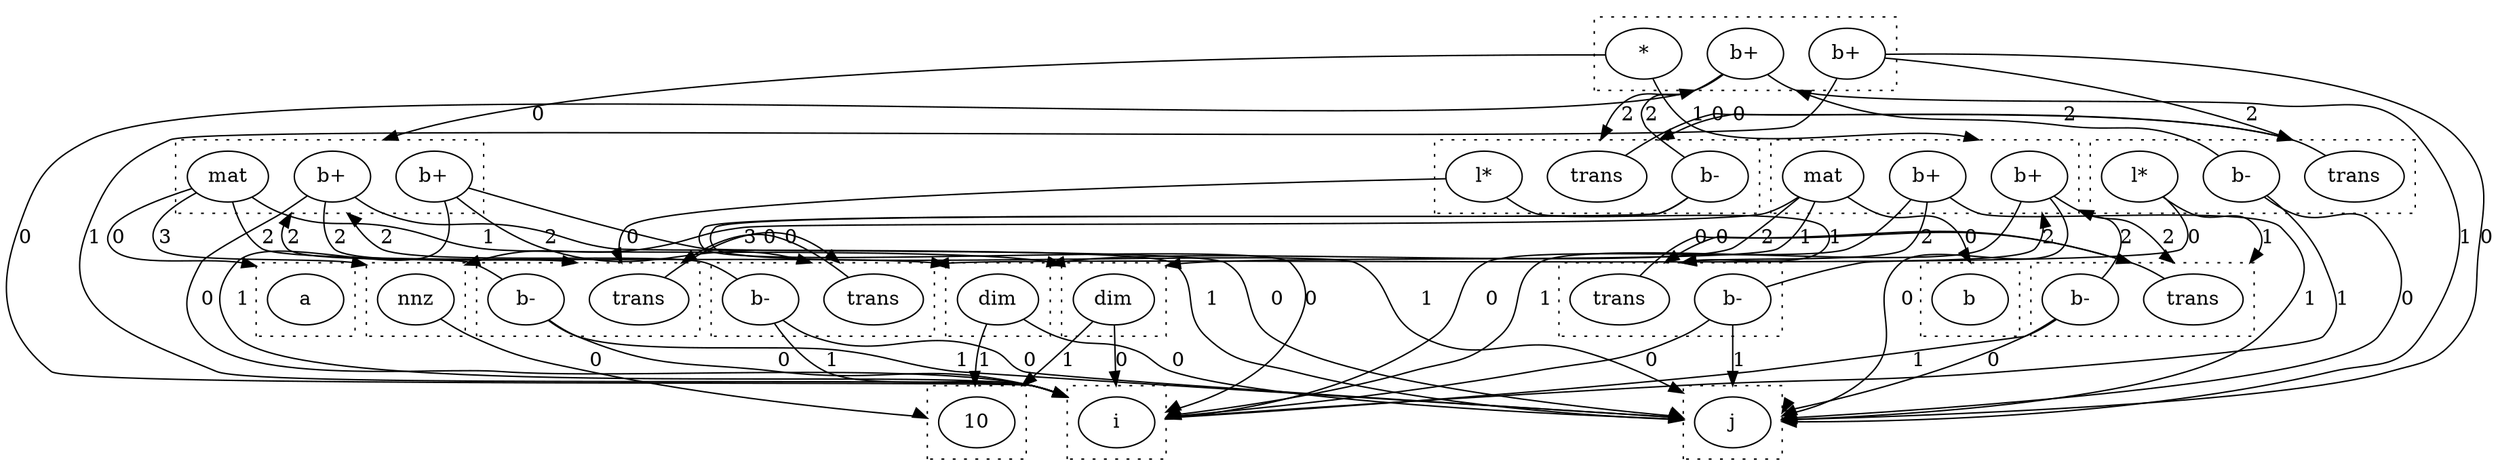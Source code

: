 digraph {
  compound=true
  subgraph cluster_0 {
    style=dotted
    0.0[label = "i"]
  }
  subgraph cluster_1 {
    style=dotted
    1.0[label = "j"]
  }
  subgraph cluster_2 {
    style=dotted
    2.0[label = "a"]
  }
  subgraph cluster_3 {
    style=dotted
    3.0[label = "10"]
  }
  subgraph cluster_4 {
    style=dotted
    4.0[label = "dim"]
  }
  subgraph cluster_5 {
    style=dotted
    5.0[label = "dim"]
  }
  subgraph cluster_6 {
    style=dotted
    6.0[label = "nnz"]
  }
  subgraph cluster_7 {
    style=dotted
    7.0[label = "b+"]
    7.1[label = "mat"]
    7.2[label = "b+"]
  }
  subgraph cluster_8 {
    style=dotted
    8.0[label = "b"]
  }
  subgraph cluster_9 {
    style=dotted
    9.0[label = "b+"]
    9.1[label = "mat"]
    9.2[label = "b+"]
  }
  subgraph cluster_10 {
    style=dotted
    10.0[label = "b+"]
    10.1[label = "*"]
    10.2[label = "b+"]
  }
  subgraph cluster_11 {
    style=dotted
    11.0[label = "trans"]
    11.1[label = "b-"]
    11.2[label = "l*"]
  }
  subgraph cluster_12 {
    style=dotted
    12.0[label = "trans"]
    12.1[label = "b-"]
  }
  subgraph cluster_14 {
    style=dotted
    14.0[label = "trans"]
    14.1[label = "b-"]
  }
  subgraph cluster_16 {
    style=dotted
    16.0[label = "trans"]
    16.1[label = "b-"]
  }
  subgraph cluster_18 {
    style=dotted
    18.0[label = "trans"]
    18.1[label = "b-"]
  }
  subgraph cluster_20 {
    style=dotted
    20.0[label = "trans"]
    20.1[label = "b-"]
    20.2[label = "l*"]
  }
  4.0 -> 0.0 [lhead = cluster_0, label = 0]
  4.0 -> 3.0 [lhead = cluster_3, label = 1]
  5.0 -> 1.0 [lhead = cluster_1, label = 0]
  5.0 -> 3.0 [lhead = cluster_3, label = 1]
  6.0 -> 3.0 [lhead = cluster_3, label = 0]
  7.0 -> 0.0 [lhead = cluster_0, label = 0]
  7.0 -> 1.0 [lhead = cluster_1, label = 1]
  7.0 -> 14.0 [lhead = cluster_14, label = 2]
  7.1 -> 2.0 [lhead = cluster_2, label = 0]
  7.1 -> 4.0 [lhead = cluster_4, label = 1]
  7.1 -> 5.0 [lhead = cluster_5, label = 2]
  7.1 -> 6.0 [lhead = cluster_6, label = 3]
  7.2 -> 1.0 [lhead = cluster_1, label = 0]
  7.2 -> 0.0 [lhead = cluster_0, label = 1]
  7.2 -> 12.0 [lhead = cluster_12, label = 2]
  9.0 -> 1.0 [lhead = cluster_1, label = 0]
  9.0 -> 0.0 [lhead = cluster_0, label = 1]
  9.0 -> 18.0 [lhead = cluster_18, label = 2]
  9.1 -> 8.0 [lhead = cluster_8, label = 0]
  9.1 -> 4.0 [lhead = cluster_4, label = 1]
  9.1 -> 5.0 [lhead = cluster_5, label = 2]
  9.1 -> 6.0 [lhead = cluster_6, label = 3]
  9.2 -> 0.0 [lhead = cluster_0, label = 0]
  9.2 -> 1.0 [lhead = cluster_1, label = 1]
  9.2 -> 16.0 [lhead = cluster_16, label = 2]
  10.0 -> 0.0 [lhead = cluster_0, label = 0]
  10.0 -> 1.0 [lhead = cluster_1, label = 1]
  10.0 -> 11.0 [lhead = cluster_11, label = 2]
  10.1 -> 7.0 [lhead = cluster_7, label = 0]
  10.1 -> 9.0 [lhead = cluster_9, label = 1]
  10.2 -> 1.0 [lhead = cluster_1, label = 0]
  10.2 -> 0.0 [lhead = cluster_0, label = 1]
  10.2 -> 20.0 [lhead = cluster_20, label = 2]
  11.0 -> 20.0 [lhead = cluster_20, label = 0]
  11.1 -> 0.0 [lhead = cluster_0, label = 0]
  11.1 -> 1.0 [lhead = cluster_1, label = 1]
  11.1 -> 10.0 [lhead = cluster_10, label = 2]
  11.2 -> 14.0 [lhead = cluster_14, label = 0]
  11.2 -> 16.0 [lhead = cluster_16, label = 1]
  12.0 -> 14.0 [lhead = cluster_14, label = 0]
  12.1 -> 1.0 [lhead = cluster_1, label = 0]
  12.1 -> 0.0 [lhead = cluster_0, label = 1]
  12.1 -> 7.0 [lhead = cluster_7, label = 2]
  14.0 -> 12.0 [lhead = cluster_12, label = 0]
  14.1 -> 0.0 [lhead = cluster_0, label = 0]
  14.1 -> 1.0 [lhead = cluster_1, label = 1]
  14.1 -> 7.0 [lhead = cluster_7, label = 2]
  16.0 -> 18.0 [lhead = cluster_18, label = 0]
  16.1 -> 0.0 [lhead = cluster_0, label = 0]
  16.1 -> 1.0 [lhead = cluster_1, label = 1]
  16.1 -> 9.0 [lhead = cluster_9, label = 2]
  18.0 -> 16.0 [lhead = cluster_16, label = 0]
  18.1 -> 1.0 [lhead = cluster_1, label = 0]
  18.1 -> 0.0 [lhead = cluster_0, label = 1]
  18.1 -> 9.0 [lhead = cluster_9, label = 2]
  20.0 -> 11.0 [lhead = cluster_11, label = 0]
  20.1 -> 1.0 [lhead = cluster_1, label = 0]
  20.1 -> 0.0 [lhead = cluster_0, label = 1]
  20.1 -> 10.0 [lhead = cluster_10, label = 2]
  20.2 -> 12.0 [lhead = cluster_12, label = 0]
  20.2 -> 18.0 [lhead = cluster_18, label = 1]
}